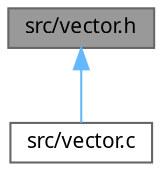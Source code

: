 digraph "src/vector.h"
{
 // INTERACTIVE_SVG=YES
 // LATEX_PDF_SIZE
  bgcolor="transparent";
  edge [fontname=Mononoki,fontsize=10,labelfontname=Mononoki,labelfontsize=10];
  node [fontname=Mononoki,fontsize=10,shape=box,height=0.2,width=0.4];
  Node1 [id="Node000001",label="src/vector.h",height=0.2,width=0.4,color="gray40", fillcolor="grey60", style="filled", fontcolor="black",tooltip="Public interface of the vector."];
  Node1 -> Node2 [id="edge1_Node000001_Node000002",dir="back",color="steelblue1",style="solid",tooltip=" "];
  Node2 [id="Node000002",label="src/vector.c",height=0.2,width=0.4,color="grey40", fillcolor="white", style="filled",URL="$vector_8c.html",tooltip="Implementation of the vector."];
}
